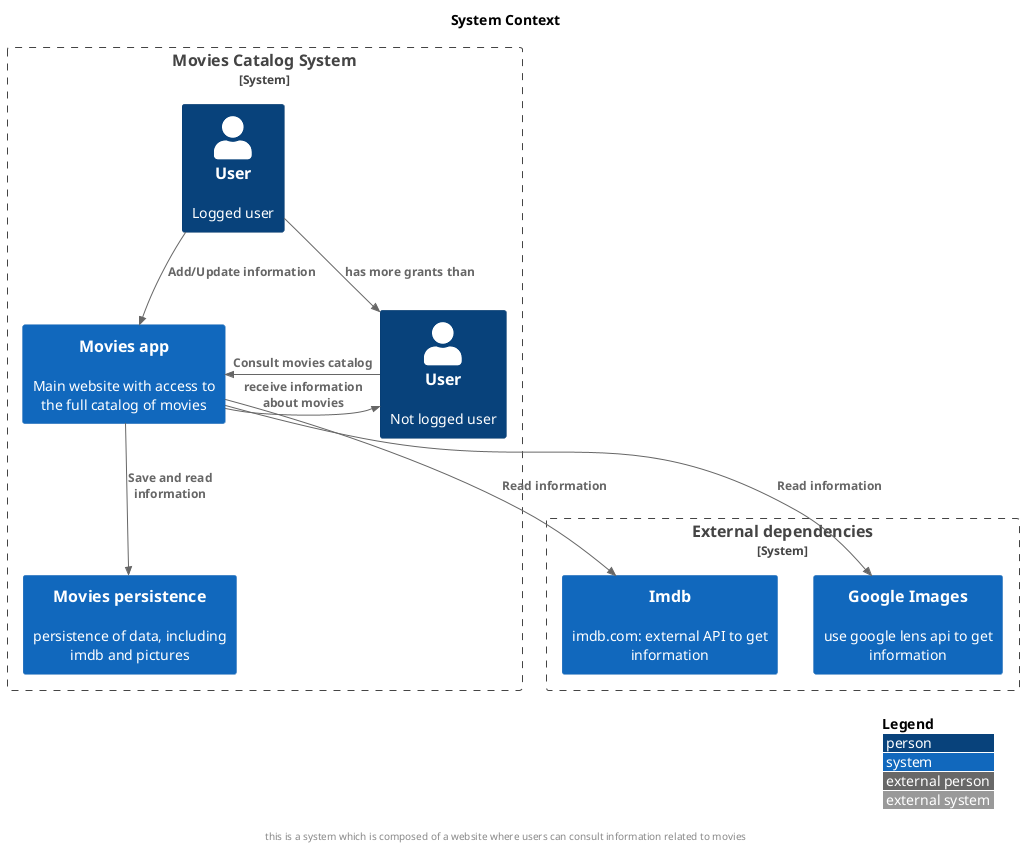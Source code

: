 @startuml
!include <C4/C4_Context.puml>
!include <office/Users/user.puml>
LAYOUT_WITH_LEGEND()
title System Context

System_Boundary(Remote, "External dependencies") {
   System(Imdb,"Imdb","imdb.com: external API to get information")
   System(Pictures, "Google Images", "use google lens api to get information")
}

System_Boundary(YourSystem,"Movies Catalog System") {
   Person(NotLoggedUser, User, "Not logged user")
   Person(LoggedUser, User, "Logged user")
   System(MoviesSystem, "Movies app", "Main website with access to the full catalog of movies")
   System(Persistence, "Movies persistence", "persistence of data, including imdb and pictures")

   Rel(LoggedUser, NotLoggedUser,"has more grants than")
   Rel(LoggedUser,MoviesSystem, "Add/Update information")
   Rel_R(MoviesSystem,NotLoggedUser, "receive information about movies")
   Rel_R(NotLoggedUser, MoviesSystem, "Consult movies catalog")
   Rel(MoviesSystem,Persistence, "Save and read information")
   Rel_R(MoviesSystem,"Imdb","Read information")
   Rel(MoviesSystem, Pictures, "Read information")
}



footer %filename() this is a system which is composed of a website where users can consult information related to movies
@enduml
